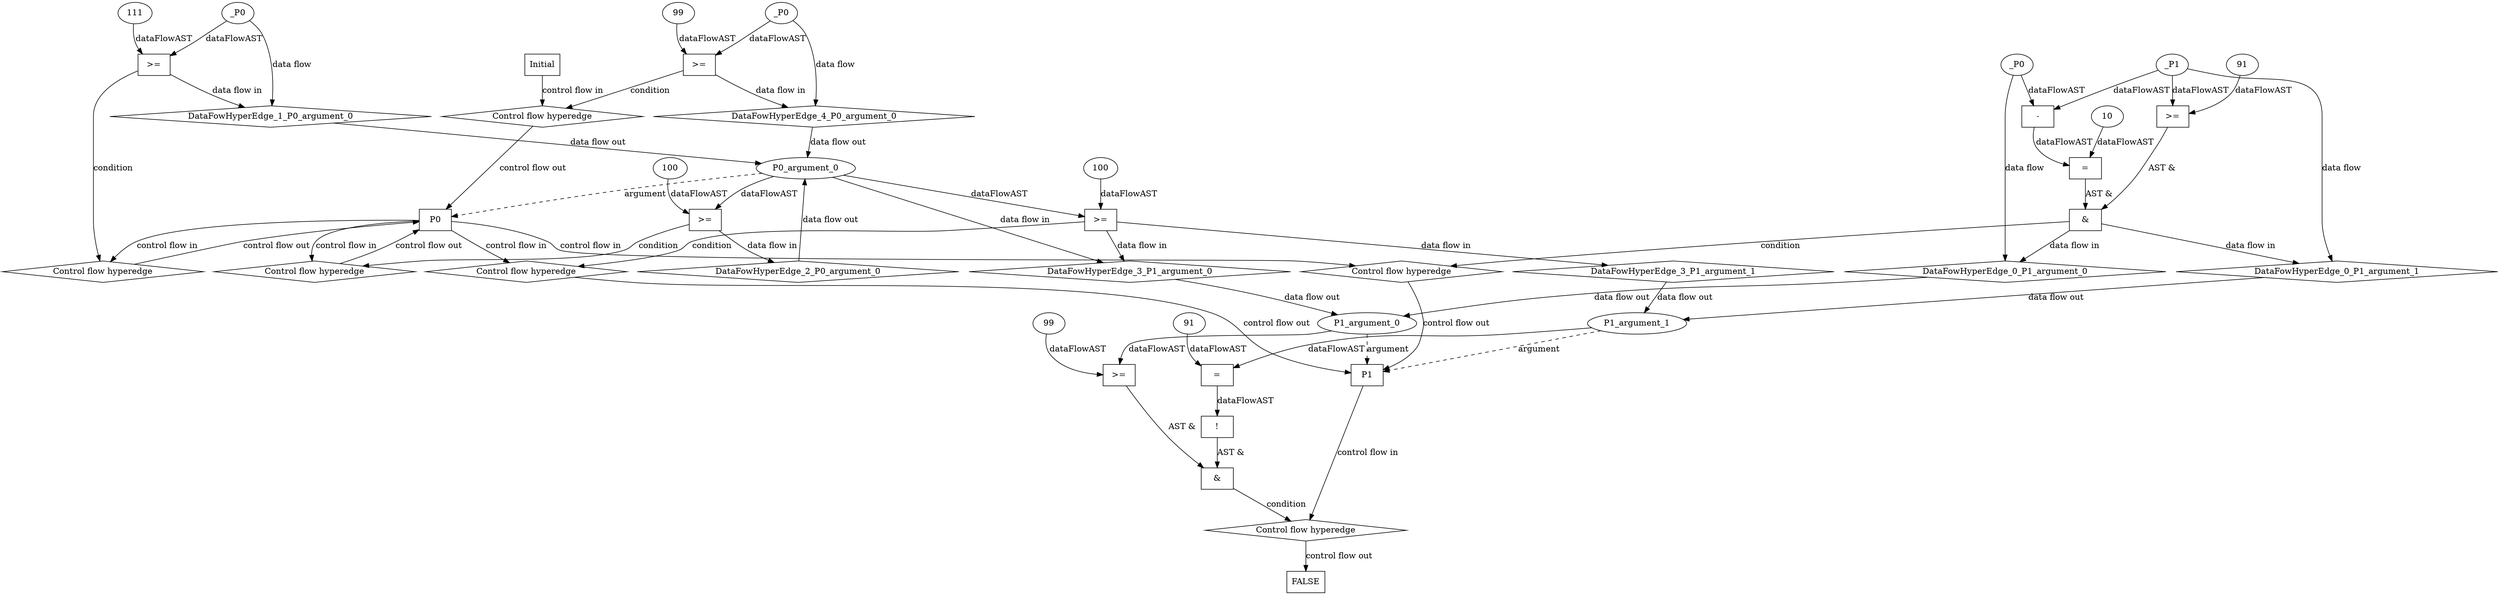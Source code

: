 digraph dag {
"P0" [label="P0" nodeName="P0" class=cfn  shape="rect"];
"P1" [label="P1" nodeName="P1" class=cfn  shape="rect"];
FALSE [label="FALSE" nodeName=FALSE class=cfn  shape="rect"];
Initial [label="Initial" nodeName=Initial class=cfn  shape="rect"];
ControlFowHyperEdge_0 [label="Control flow hyperedge" nodeName=ControlFowHyperEdge_0 class=controlFlowHyperEdge shape="diamond"];
"P0" -> ControlFowHyperEdge_0 [label="control flow in"]
ControlFowHyperEdge_0 -> "P1" [label="control flow out"]
ControlFowHyperEdge_1 [label="Control flow hyperedge" nodeName=ControlFowHyperEdge_1 class=controlFlowHyperEdge shape="diamond"];
"P0" -> ControlFowHyperEdge_1 [label="control flow in"]
ControlFowHyperEdge_1 -> "P0" [label="control flow out"]
ControlFowHyperEdge_2 [label="Control flow hyperedge" nodeName=ControlFowHyperEdge_2 class=controlFlowHyperEdge shape="diamond"];
"P0" -> ControlFowHyperEdge_2 [label="control flow in"]
ControlFowHyperEdge_2 -> "P0" [label="control flow out"]
ControlFowHyperEdge_3 [label="Control flow hyperedge" nodeName=ControlFowHyperEdge_3 class=controlFlowHyperEdge shape="diamond"];
"P0" -> ControlFowHyperEdge_3 [label="control flow in"]
ControlFowHyperEdge_3 -> "P1" [label="control flow out"]
ControlFowHyperEdge_4 [label="Control flow hyperedge" nodeName=ControlFowHyperEdge_4 class=controlFlowHyperEdge shape="diamond"];
"Initial" -> ControlFowHyperEdge_4 [label="control flow in"]
ControlFowHyperEdge_4 -> "P0" [label="control flow out"]
ControlFowHyperEdge_5 [label="Control flow hyperedge" nodeName=ControlFowHyperEdge_5 class=controlFlowHyperEdge shape="diamond"];
"P1" -> ControlFowHyperEdge_5 [label="control flow in"]
ControlFowHyperEdge_5 -> "FALSE" [label="control flow out"]
"P1_argument_0" [label="P1_argument_0" nodeName=argument0 class=argument  head="P1" shape="oval"];
"P1_argument_0" -> "P1"[label="argument" style="dashed"]
"P1_argument_1" [label="P1_argument_1" nodeName=argument1 class=argument  head="P1" shape="oval"];
"P1_argument_1" -> "P1"[label="argument" style="dashed"]
"P0_argument_0" [label="P0_argument_0" nodeName=argument0 class=argument  head="P0" shape="oval"];
"P0_argument_0" -> "P0"[label="argument" style="dashed"]

"xxxP1___P0_0xxx_and" [label="&" nodeName="xxxP1___P0_0xxx_and" class=Operator shape="rect"];
"xxxP1___P0_0xxxguard_0_node_0" [label=">=" nodeName="xxxP1___P0_0xxxguard_0_node_0" class=Operator  shape="rect"];
"xxxP1___P0_0xxxguard_0_node_2" [label="91" nodeName="xxxP1___P0_0xxxguard_0_node_2" class=Literal ];
"xxxP1___P0_0xxxdataFlow1_node_0" -> "xxxP1___P0_0xxxguard_0_node_0"[label="dataFlowAST"]
"xxxP1___P0_0xxxguard_0_node_2" -> "xxxP1___P0_0xxxguard_0_node_0"[label="dataFlowAST"]

"xxxP1___P0_0xxxguard_0_node_0" -> "xxxP1___P0_0xxx_and" [label="AST &"];
"xxxP1___P0_0xxxguard1_node_0" [label="=" nodeName="xxxP1___P0_0xxxguard1_node_0" class=Operator  shape="rect"];
"xxxP1___P0_0xxxguard1_node_1" [label="-" nodeName="xxxP1___P0_0xxxguard1_node_1" class= Operator shape="rect"];
"xxxP1___P0_0xxxguard1_node_4" [label="10" nodeName="xxxP1___P0_0xxxguard1_node_4" class=Literal ];
"xxxP1___P0_0xxxguard1_node_1" -> "xxxP1___P0_0xxxguard1_node_0"[label="dataFlowAST"]
"xxxP1___P0_0xxxguard1_node_4" -> "xxxP1___P0_0xxxguard1_node_0"[label="dataFlowAST"]
"xxxP1___P0_0xxxdataFlow_0_node_0" -> "xxxP1___P0_0xxxguard1_node_1"[label="dataFlowAST"]
"xxxP1___P0_0xxxdataFlow1_node_0" -> "xxxP1___P0_0xxxguard1_node_1"[label="dataFlowAST"]

"xxxP1___P0_0xxxguard1_node_0" -> "xxxP1___P0_0xxx_and" [label="AST &"];
"xxxP1___P0_0xxx_and" -> "ControlFowHyperEdge_0" [label="condition"];
"xxxP1___P0_0xxxdataFlow_0_node_0" [label="_P0" nodeName="xxxP1___P0_0xxxdataFlow_0_node_0" class=Constant ];

"xxxP1___P0_0xxxdataFlow_0_node_0" -> "DataFowHyperEdge_0_P1_argument_0" [label="data flow"];
"xxxP1___P0_0xxxdataFlow1_node_0" [label="_P1" nodeName="xxxP1___P0_0xxxdataFlow1_node_0" class=Constant ];

"xxxP1___P0_0xxxdataFlow1_node_0" -> "DataFowHyperEdge_0_P1_argument_1" [label="data flow"];
"xxxP0___P0_1xxxguard_0_node_0" [label=">=" nodeName="xxxP0___P0_1xxxguard_0_node_0" class=Operator  shape="rect"];
"xxxP0___P0_1xxxguard_0_node_1" [label="111" nodeName="xxxP0___P0_1xxxguard_0_node_1" class=Literal ];
"xxxP0___P0_1xxxguard_0_node_1" -> "xxxP0___P0_1xxxguard_0_node_0"[label="dataFlowAST"]
"xxxP0___P0_1xxxdataFlow_0_node_0" -> "xxxP0___P0_1xxxguard_0_node_0"[label="dataFlowAST"]

"xxxP0___P0_1xxxguard_0_node_0" -> "ControlFowHyperEdge_1" [label="condition"];
"xxxP0___P0_1xxxdataFlow_0_node_0" [label="_P0" nodeName="xxxP0___P0_1xxxdataFlow_0_node_0" class=Constant ];

"xxxP0___P0_1xxxdataFlow_0_node_0" -> "DataFowHyperEdge_1_P0_argument_0" [label="data flow"];
"xxxP0___P0_2xxxguard_0_node_0" [label=">=" nodeName="xxxP0___P0_2xxxguard_0_node_0" class=Operator  shape="rect"];
"xxxP0___P0_2xxxguard_0_node_1" [label="100" nodeName="xxxP0___P0_2xxxguard_0_node_1" class=Literal ];
"xxxP0___P0_2xxxguard_0_node_1" -> "xxxP0___P0_2xxxguard_0_node_0"[label="dataFlowAST"]
"P0_argument_0" -> "xxxP0___P0_2xxxguard_0_node_0"[label="dataFlowAST"]

"xxxP0___P0_2xxxguard_0_node_0" -> "ControlFowHyperEdge_2" [label="condition"];
"xxxP1___P0_3xxxguard_0_node_0" [label=">=" nodeName="xxxP1___P0_3xxxguard_0_node_0" class=Operator  shape="rect"];
"xxxP1___P0_3xxxguard_0_node_1" [label="100" nodeName="xxxP1___P0_3xxxguard_0_node_1" class=Literal ];
"xxxP1___P0_3xxxguard_0_node_1" -> "xxxP1___P0_3xxxguard_0_node_0"[label="dataFlowAST"]
"P0_argument_0" -> "xxxP1___P0_3xxxguard_0_node_0"[label="dataFlowAST"]

"xxxP1___P0_3xxxguard_0_node_0" -> "ControlFowHyperEdge_3" [label="condition"];
"xxxP0___Initial_4xxxguard_0_node_0" [label=">=" nodeName="xxxP0___Initial_4xxxguard_0_node_0" class=Operator  shape="rect"];
"xxxP0___Initial_4xxxguard_0_node_1" [label="99" nodeName="xxxP0___Initial_4xxxguard_0_node_1" class=Literal ];
"xxxP0___Initial_4xxxguard_0_node_1" -> "xxxP0___Initial_4xxxguard_0_node_0"[label="dataFlowAST"]
"xxxP0___Initial_4xxxdataFlow_0_node_0" -> "xxxP0___Initial_4xxxguard_0_node_0"[label="dataFlowAST"]

"xxxP0___Initial_4xxxguard_0_node_0" -> "ControlFowHyperEdge_4" [label="condition"];
"xxxP0___Initial_4xxxdataFlow_0_node_0" [label="_P0" nodeName="xxxP0___Initial_4xxxdataFlow_0_node_0" class=Constant ];

"xxxP0___Initial_4xxxdataFlow_0_node_0" -> "DataFowHyperEdge_4_P0_argument_0" [label="data flow"];
"xxxFALSE___P1_5xxx_and" [label="&" nodeName="xxxFALSE___P1_5xxx_and" class=Operator shape="rect"];
"xxxFALSE___P1_5xxxguard_0_node_0" [label="!" nodeName="xxxFALSE___P1_5xxxguard_0_node_0" class=Operator shape="rect"];
"xxxFALSE___P1_5xxxguard_0_node_1" [label="=" nodeName="xxxFALSE___P1_5xxxguard_0_node_1" class=Operator  shape="rect"];
"xxxFALSE___P1_5xxxguard_0_node_3" [label="91" nodeName="xxxFALSE___P1_5xxxguard_0_node_3" class=Literal ];
"xxxFALSE___P1_5xxxguard_0_node_1" -> "xxxFALSE___P1_5xxxguard_0_node_0"[label="dataFlowAST"]
"P1_argument_1" -> "xxxFALSE___P1_5xxxguard_0_node_1"[label="dataFlowAST"]
"xxxFALSE___P1_5xxxguard_0_node_3" -> "xxxFALSE___P1_5xxxguard_0_node_1"[label="dataFlowAST"]

"xxxFALSE___P1_5xxxguard_0_node_0" -> "xxxFALSE___P1_5xxx_and" [label="AST &"];
"xxxFALSE___P1_5xxxguard1_node_0" [label=">=" nodeName="xxxFALSE___P1_5xxxguard1_node_0" class=Operator  shape="rect"];
"xxxFALSE___P1_5xxxguard1_node_1" [label="99" nodeName="xxxFALSE___P1_5xxxguard1_node_1" class=Literal ];
"xxxFALSE___P1_5xxxguard1_node_1" -> "xxxFALSE___P1_5xxxguard1_node_0"[label="dataFlowAST"]
"P1_argument_0" -> "xxxFALSE___P1_5xxxguard1_node_0"[label="dataFlowAST"]

"xxxFALSE___P1_5xxxguard1_node_0" -> "xxxFALSE___P1_5xxx_and" [label="AST &"];
"xxxFALSE___P1_5xxx_and" -> "ControlFowHyperEdge_5" [label="condition"];
"DataFowHyperEdge_0_P1_argument_0" [label="DataFowHyperEdge_0_P1_argument_0" nodeName="DataFowHyperEdge_0_P1_argument_0" class=DataFlowHyperedge shape="diamond"];
"DataFowHyperEdge_0_P1_argument_0" -> "P1_argument_0"[label="data flow out"]
"xxxP1___P0_0xxx_and" -> "DataFowHyperEdge_0_P1_argument_0"[label="data flow in"]
"DataFowHyperEdge_0_P1_argument_1" [label="DataFowHyperEdge_0_P1_argument_1" nodeName="DataFowHyperEdge_0_P1_argument_1" class=DataFlowHyperedge shape="diamond"];
"DataFowHyperEdge_0_P1_argument_1" -> "P1_argument_1"[label="data flow out"]
"xxxP1___P0_0xxx_and" -> "DataFowHyperEdge_0_P1_argument_1"[label="data flow in"]
"DataFowHyperEdge_1_P0_argument_0" [label="DataFowHyperEdge_1_P0_argument_0" nodeName="DataFowHyperEdge_1_P0_argument_0" class=DataFlowHyperedge shape="diamond"];
"DataFowHyperEdge_1_P0_argument_0" -> "P0_argument_0"[label="data flow out"]
"xxxP0___P0_1xxxguard_0_node_0" -> "DataFowHyperEdge_1_P0_argument_0"[label="data flow in"]
"DataFowHyperEdge_2_P0_argument_0" [label="DataFowHyperEdge_2_P0_argument_0" nodeName="DataFowHyperEdge_2_P0_argument_0" class=DataFlowHyperedge shape="diamond"];
"DataFowHyperEdge_2_P0_argument_0" -> "P0_argument_0"[label="data flow out"]
"xxxP0___P0_2xxxguard_0_node_0" -> "DataFowHyperEdge_2_P0_argument_0"[label="data flow in"]
"DataFowHyperEdge_3_P1_argument_0" [label="DataFowHyperEdge_3_P1_argument_0" nodeName="DataFowHyperEdge_3_P1_argument_0" class=DataFlowHyperedge shape="diamond"];
"DataFowHyperEdge_3_P1_argument_0" -> "P1_argument_0"[label="data flow out"]
"xxxP1___P0_3xxxguard_0_node_0" -> "DataFowHyperEdge_3_P1_argument_0"[label="data flow in"]
"DataFowHyperEdge_3_P1_argument_1" [label="DataFowHyperEdge_3_P1_argument_1" nodeName="DataFowHyperEdge_3_P1_argument_1" class=DataFlowHyperedge shape="diamond"];
"DataFowHyperEdge_3_P1_argument_1" -> "P1_argument_1"[label="data flow out"]
"xxxP1___P0_3xxxguard_0_node_0" -> "DataFowHyperEdge_3_P1_argument_1"[label="data flow in"]
"DataFowHyperEdge_4_P0_argument_0" [label="DataFowHyperEdge_4_P0_argument_0" nodeName="DataFowHyperEdge_4_P0_argument_0" class=DataFlowHyperedge shape="diamond"];
"DataFowHyperEdge_4_P0_argument_0" -> "P0_argument_0"[label="data flow out"]
"xxxP0___Initial_4xxxguard_0_node_0" -> "DataFowHyperEdge_4_P0_argument_0"[label="data flow in"]
"P0_argument_0" -> "DataFowHyperEdge_3_P1_argument_0"[label="data flow in"]




}
